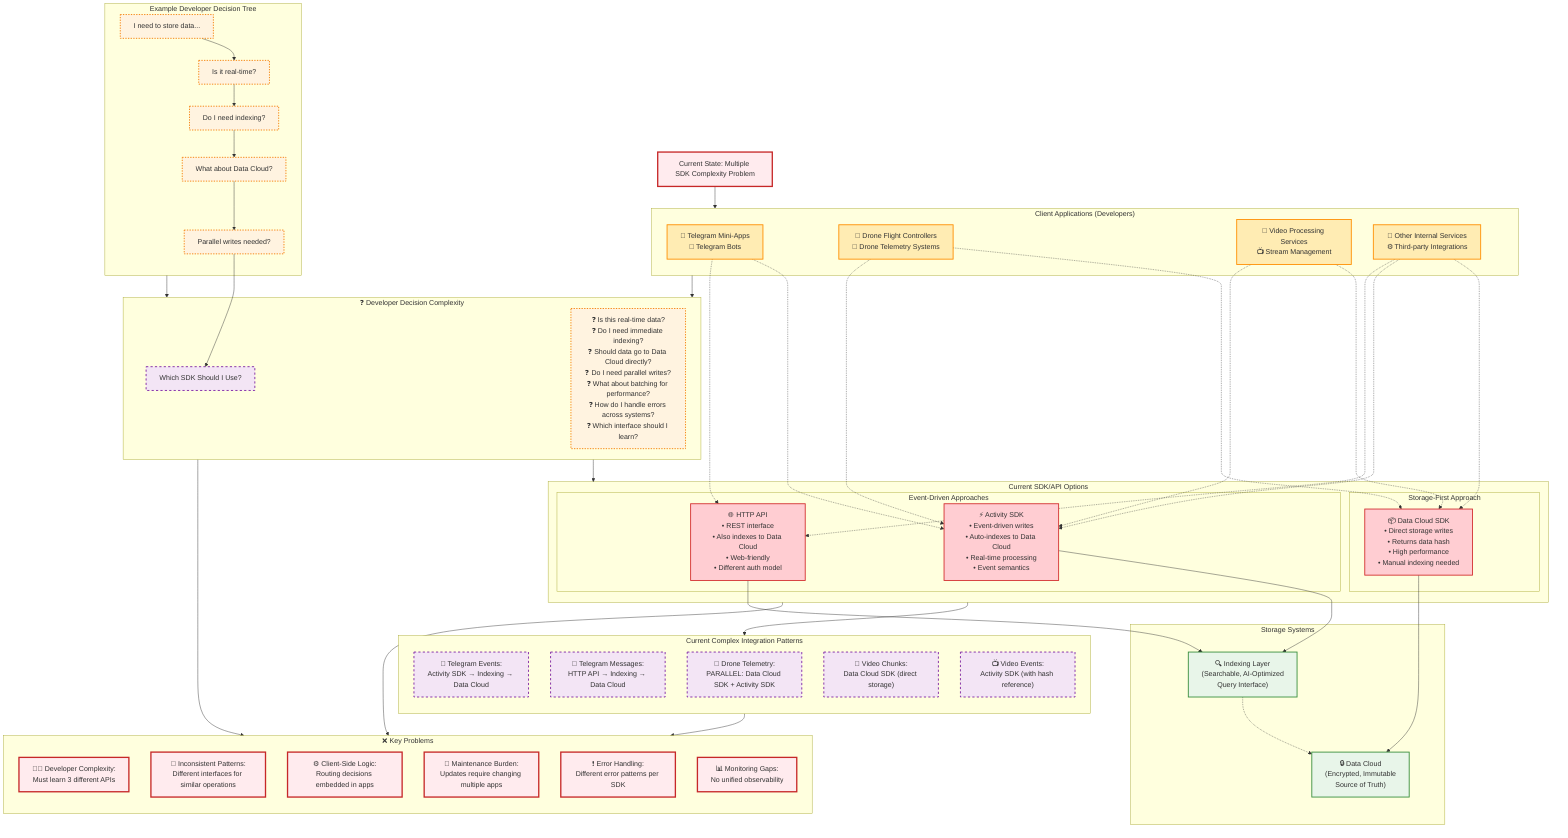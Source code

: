 flowchart TD
    classDef client fill:#ffecb3,stroke:#ff8f00,stroke-width:2px
    classDef sdk fill:#ffcdd2,stroke:#d32f2f,stroke-width:2px
    classDef storage fill:#e8f5e9,stroke:#388e3c,stroke-width:2px
    classDef decision fill:#f3e5f5,stroke:#7b1fa2,stroke-width:2px,stroke-dasharray: 5 5
    classDef problem fill:#ffebee,stroke:#c62828,stroke-width:3px
    classDef question fill:#fff3e0,stroke:#f57c00,stroke-width:2px,stroke-dasharray: 3 3
    
    %% Title
    Title["Current State: Multiple SDK Complexity Problem"]:::problem
    
    %% Client Applications
    subgraph ClientApps["Client Applications (Developers)"]
        direction TB
        TelegramApps["🤖 Telegram Mini-Apps<br/>📱 Telegram Bots"]:::client
        DroneClients["🚁 Drone Flight Controllers<br/>📡 Drone Telemetry Systems"]:::client
        VideoServices["🎥 Video Processing Services<br/>📺 Stream Management"]:::client
        OtherApps["🔧 Other Internal Services<br/>⚙️ Third-party Integrations"]:::client
    end
    
    %% Decision Complexity
    subgraph DecisionLayer["❓ Developer Decision Complexity"]
        direction TB
        DecisionTitle["Which SDK Should I Use?"]:::decision
        
        Questions["❓ Is this real-time data?<br/>❓ Do I need immediate indexing?<br/>❓ Should data go to Data Cloud directly?<br/>❓ Do I need parallel writes?<br/>❓ What about batching for performance?<br/>❓ How do I handle errors across systems?<br/>❓ Which interface should I learn?"]:::question
    end
    
    %% Current SDK Options
    subgraph CurrentSDKs["Current SDK/API Options"]
        direction LR
        
        subgraph SDKGroup1["Storage-First Approach"]
            DataCloudSDK["📦 Data Cloud SDK<br/>• Direct storage writes<br/>• Returns data hash<br/>• High performance<br/>• Manual indexing needed"]:::sdk
        end
        
        subgraph SDKGroup2["Event-Driven Approaches"]
            ActivitySDK["⚡ Activity SDK<br/>• Event-driven writes<br/>• Auto-indexes to Data Cloud<br/>• Real-time processing<br/>• Event semantics"]:::sdk
            
            HttpAPI["🌐 HTTP API<br/>• REST interface<br/>• Also indexes to Data Cloud<br/>• Web-friendly<br/>• Different auth model"]:::sdk
        end
    end
    
    %% Complex Routing Patterns
    subgraph ComplexPatterns["Current Complex Integration Patterns"]
        direction TB
        
        Pattern1["🤖 Telegram Events:<br/>Activity SDK → Indexing → Data Cloud"]
        Pattern2["📱 Telegram Messages:<br/>HTTP API → Indexing → Data Cloud"]
        Pattern3["🚁 Drone Telemetry:<br/>PARALLEL: Data Cloud SDK + Activity SDK"]
        Pattern4["🎥 Video Chunks:<br/>Data Cloud SDK (direct storage)"]
        Pattern5["📺 Video Events:<br/>Activity SDK (with hash reference)"]
        
        Pattern1:::decision
        Pattern2:::decision
        Pattern3:::decision
        Pattern4:::decision
        Pattern5:::decision
    end
    
    %% Storage Layer
    subgraph StorageSystems["Storage Systems"]
        direction LR
        DataCloud["🔒 Data Cloud<br/>(Encrypted, Immutable<br/>Source of Truth)"]:::storage
        IndexingLayer["🔍 Indexing Layer<br/>(Searchable, AI-Optimized<br/>Query Interface)"]:::storage
    end
    
    %% Problem Indicators
    subgraph ProblemIndicators["❌ Key Problems"]
        direction TB
        Problem1["👨‍💻 Developer Complexity:<br/>Must learn 3 different APIs"]
        Problem2["🔄 Inconsistent Patterns:<br/>Different interfaces for similar operations"]
        Problem3["⚙️ Client-Side Logic:<br/>Routing decisions embedded in apps"]
        Problem4["🔧 Maintenance Burden:<br/>Updates require changing multiple apps"]
        Problem5["❗ Error Handling:<br/>Different error patterns per SDK"]
        Problem6["📊 Monitoring Gaps:<br/>No unified observability"]
        
        Problem1:::problem
        Problem2:::problem
        Problem3:::problem
        Problem4:::problem
        Problem5:::problem
        Problem6:::problem
    end
    
    %% Connections showing complexity
    Title --> ClientApps
    ClientApps --> DecisionLayer
    DecisionLayer --> CurrentSDKs
    CurrentSDKs --> ComplexPatterns
    
    %% Show how each app type connects to different SDKs
    TelegramApps -.-> ActivitySDK
    TelegramApps -.-> HttpAPI
    DroneClients -.-> DataCloudSDK
    DroneClients -.-> ActivitySDK
    VideoServices -.-> DataCloudSDK
    VideoServices -.-> ActivitySDK
    OtherApps -.-> DataCloudSDK
    OtherApps -.-> ActivitySDK
    OtherApps -.-> HttpAPI
    
    %% Storage connections
    DataCloudSDK --> DataCloud
    ActivitySDK --> IndexingLayer
    HttpAPI --> IndexingLayer
    IndexingLayer -.-> DataCloud
    
    %% Problem connections
    DecisionLayer --> ProblemIndicators
    CurrentSDKs --> ProblemIndicators
    ComplexPatterns --> ProblemIndicators
    
    %% Example Decision Flows (showing complexity)
    subgraph ExampleDecisions["Example Developer Decision Tree"]
        direction TB
        StartDecision["I need to store data..."]:::question
        
        Q1["Is it real-time?"]:::question
        Q2["Do I need indexing?"]:::question
        Q3["What about Data Cloud?"]:::question
        Q4["Parallel writes needed?"]:::question
        
        StartDecision --> Q1
        Q1 --> Q2
        Q2 --> Q3
        Q3 --> Q4
        Q4 --> DecisionTitle
    end
    
    ExampleDecisions --> DecisionLayer